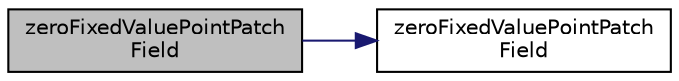 digraph "zeroFixedValuePointPatchField"
{
  bgcolor="transparent";
  edge [fontname="Helvetica",fontsize="10",labelfontname="Helvetica",labelfontsize="10"];
  node [fontname="Helvetica",fontsize="10",shape=record];
  rankdir="LR";
  Node1 [label="zeroFixedValuePointPatch\lField",height=0.2,width=0.4,color="black", fillcolor="grey75", style="filled", fontcolor="black"];
  Node1 -> Node2 [color="midnightblue",fontsize="10",style="solid",fontname="Helvetica"];
  Node2 [label="zeroFixedValuePointPatch\lField",height=0.2,width=0.4,color="black",URL="$a02909.html#a1aa07c7d54014b0167c3b2241fee2bb6",tooltip="Construct from patch and internal field. "];
}
